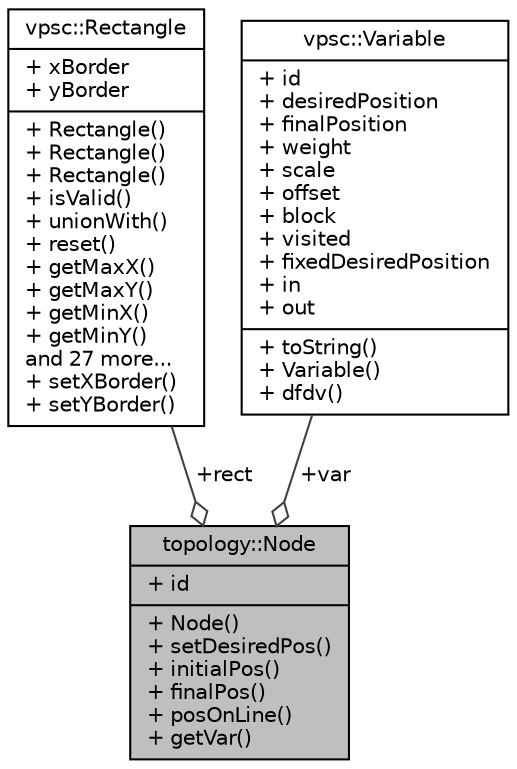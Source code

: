 digraph "topology::Node"
{
  edge [fontname="Helvetica",fontsize="10",labelfontname="Helvetica",labelfontsize="10"];
  node [fontname="Helvetica",fontsize="10",shape=record];
  Node1 [label="{topology::Node\n|+ id\l|+ Node()\l+ setDesiredPos()\l+ initialPos()\l+ finalPos()\l+ posOnLine()\l+ getVar()\l}",height=0.2,width=0.4,color="black", fillcolor="grey75", style="filled", fontcolor="black"];
  Node2 -> Node1 [color="grey25",fontsize="10",style="solid",label=" +rect" ,arrowhead="odiamond",fontname="Helvetica"];
  Node2 [label="{vpsc::Rectangle\n|+ xBorder\l+ yBorder\l|+ Rectangle()\l+ Rectangle()\l+ Rectangle()\l+ isValid()\l+ unionWith()\l+ reset()\l+ getMaxX()\l+ getMaxY()\l+ getMinX()\l+ getMinY()\land 27 more...\l+ setXBorder()\l+ setYBorder()\l}",height=0.2,width=0.4,color="black", fillcolor="white", style="filled",URL="$classvpsc_1_1Rectangle.html",tooltip="A rectangle represents a fixed-size shape in the diagram that may be moved to prevent overlaps and sa..."];
  Node3 -> Node1 [color="grey25",fontsize="10",style="solid",label=" +var" ,arrowhead="odiamond",fontname="Helvetica"];
  Node3 [label="{vpsc::Variable\n|+ id\l+ desiredPosition\l+ finalPosition\l+ weight\l+ scale\l+ offset\l+ block\l+ visited\l+ fixedDesiredPosition\l+ in\l+ out\l|+ toString()\l+ Variable()\l+ dfdv()\l}",height=0.2,width=0.4,color="black", fillcolor="white", style="filled",URL="$classvpsc_1_1Variable.html",tooltip="A variable is comprised of an ideal position, final position and a weight. "];
}
